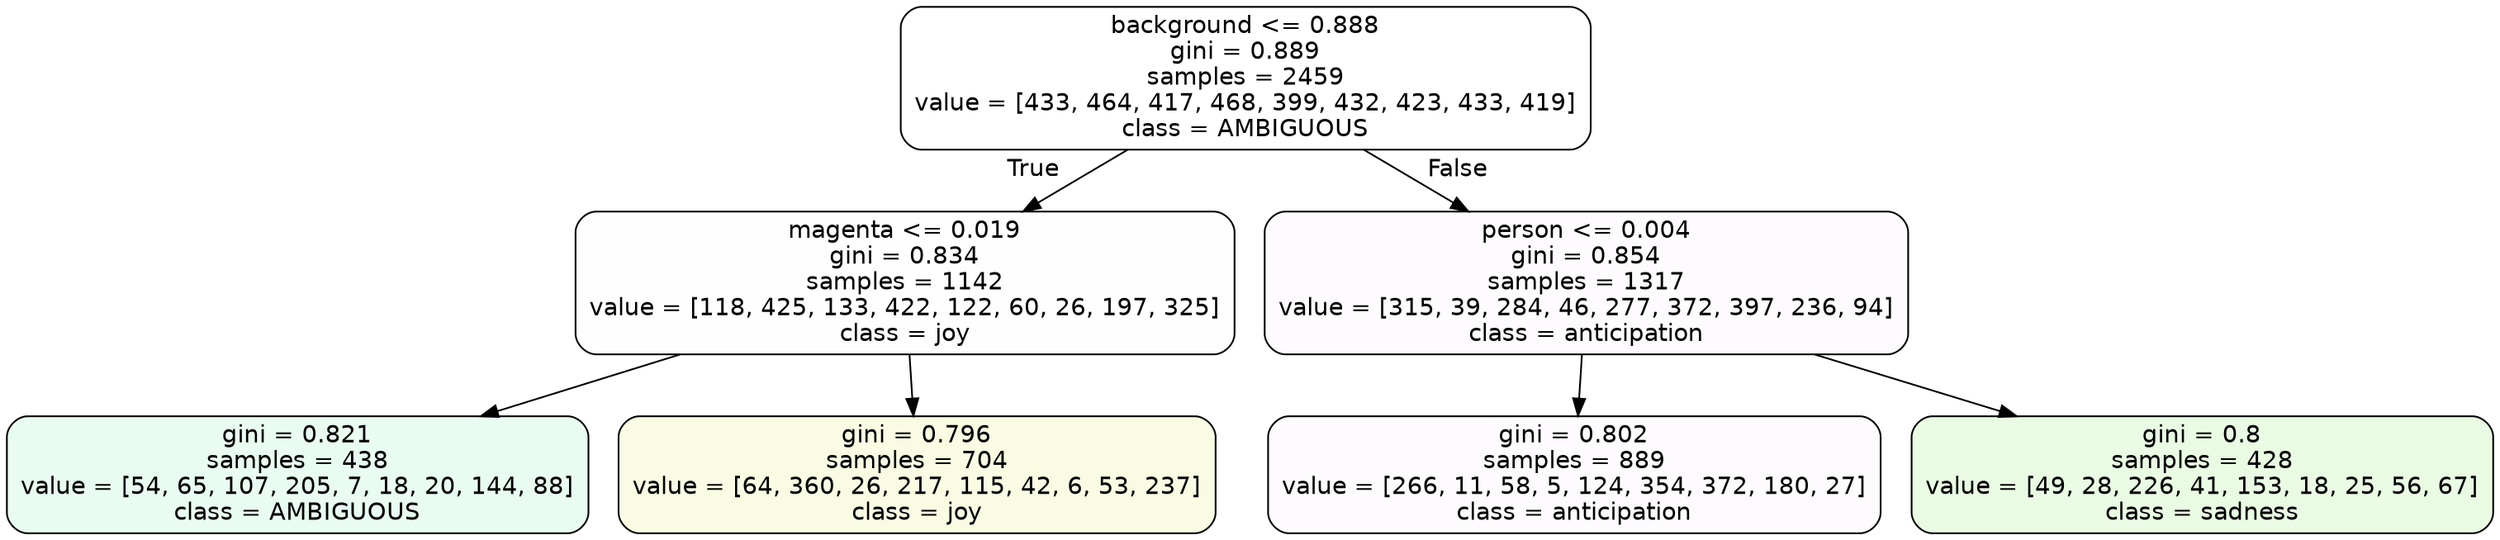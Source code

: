 digraph Tree {
node [shape=box, style="filled, rounded", color="black", fontname=helvetica] ;
edge [fontname=helvetica] ;
0 [label="background <= 0.888\ngini = 0.889\nsamples = 2459\nvalue = [433, 464, 417, 468, 399, 432, 423, 433, 419]\nclass = AMBIGUOUS", fillcolor="#39e58100"] ;
1 [label="magenta <= 0.019\ngini = 0.834\nsamples = 1142\nvalue = [118, 425, 133, 422, 122, 60, 26, 197, 325]\nclass = joy", fillcolor="#d7e53901"] ;
0 -> 1 [labeldistance=2.5, labelangle=45, headlabel="True"] ;
2 [label="gini = 0.821\nsamples = 438\nvalue = [54, 65, 107, 205, 7, 18, 20, 144, 88]\nclass = AMBIGUOUS", fillcolor="#39e5811c"] ;
1 -> 2 ;
3 [label="gini = 0.796\nsamples = 704\nvalue = [64, 360, 26, 217, 115, 42, 6, 53, 237]\nclass = joy", fillcolor="#d7e53924"] ;
1 -> 3 ;
4 [label="person <= 0.004\ngini = 0.854\nsamples = 1317\nvalue = [315, 39, 284, 46, 277, 372, 397, 236, 94]\nclass = anticipation", fillcolor="#8139e504"] ;
0 -> 4 [labeldistance=2.5, labelangle=-45, headlabel="False"] ;
5 [label="gini = 0.802\nsamples = 889\nvalue = [266, 11, 58, 5, 124, 354, 372, 180, 27]\nclass = anticipation", fillcolor="#8139e504"] ;
4 -> 5 ;
6 [label="gini = 0.8\nsamples = 428\nvalue = [49, 28, 226, 41, 153, 18, 25, 56, 67]\nclass = sadness", fillcolor="#64e53924"] ;
4 -> 6 ;
}